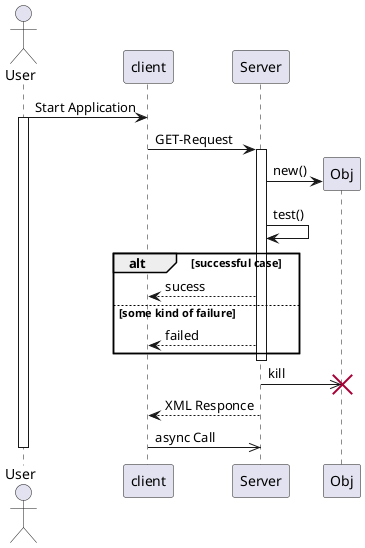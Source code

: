 @startuml
actor User
User -> client: Start Application
activate User
client -> Server: GET-Request
activate Server
create Obj
Server -> Obj: new()
Server -> Server: test()
alt successful case
Server --> client: sucess    
else some kind of failure
Server --> client: failed
end    
deactivate Server
Server ->> Obj:kill
destroy Obj
client <-- Server: XML Responce
client ->> Server: async Call
deactivate User
@enduml